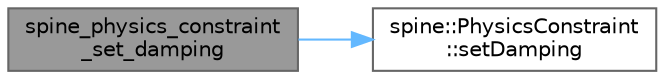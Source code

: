 digraph "spine_physics_constraint_set_damping"
{
 // LATEX_PDF_SIZE
  bgcolor="transparent";
  edge [fontname=Helvetica,fontsize=10,labelfontname=Helvetica,labelfontsize=10];
  node [fontname=Helvetica,fontsize=10,shape=box,height=0.2,width=0.4];
  rankdir="LR";
  Node1 [id="Node000001",label="spine_physics_constraint\l_set_damping",height=0.2,width=0.4,color="gray40", fillcolor="grey60", style="filled", fontcolor="black",tooltip=" "];
  Node1 -> Node2 [id="edge2_Node000001_Node000002",color="steelblue1",style="solid",tooltip=" "];
  Node2 [id="Node000002",label="spine::PhysicsConstraint\l::setDamping",height=0.2,width=0.4,color="grey40", fillcolor="white", style="filled",URL="$classspine_1_1_physics_constraint.html#af85a7b4604f174874bf74973b3a18edb",tooltip=" "];
}
